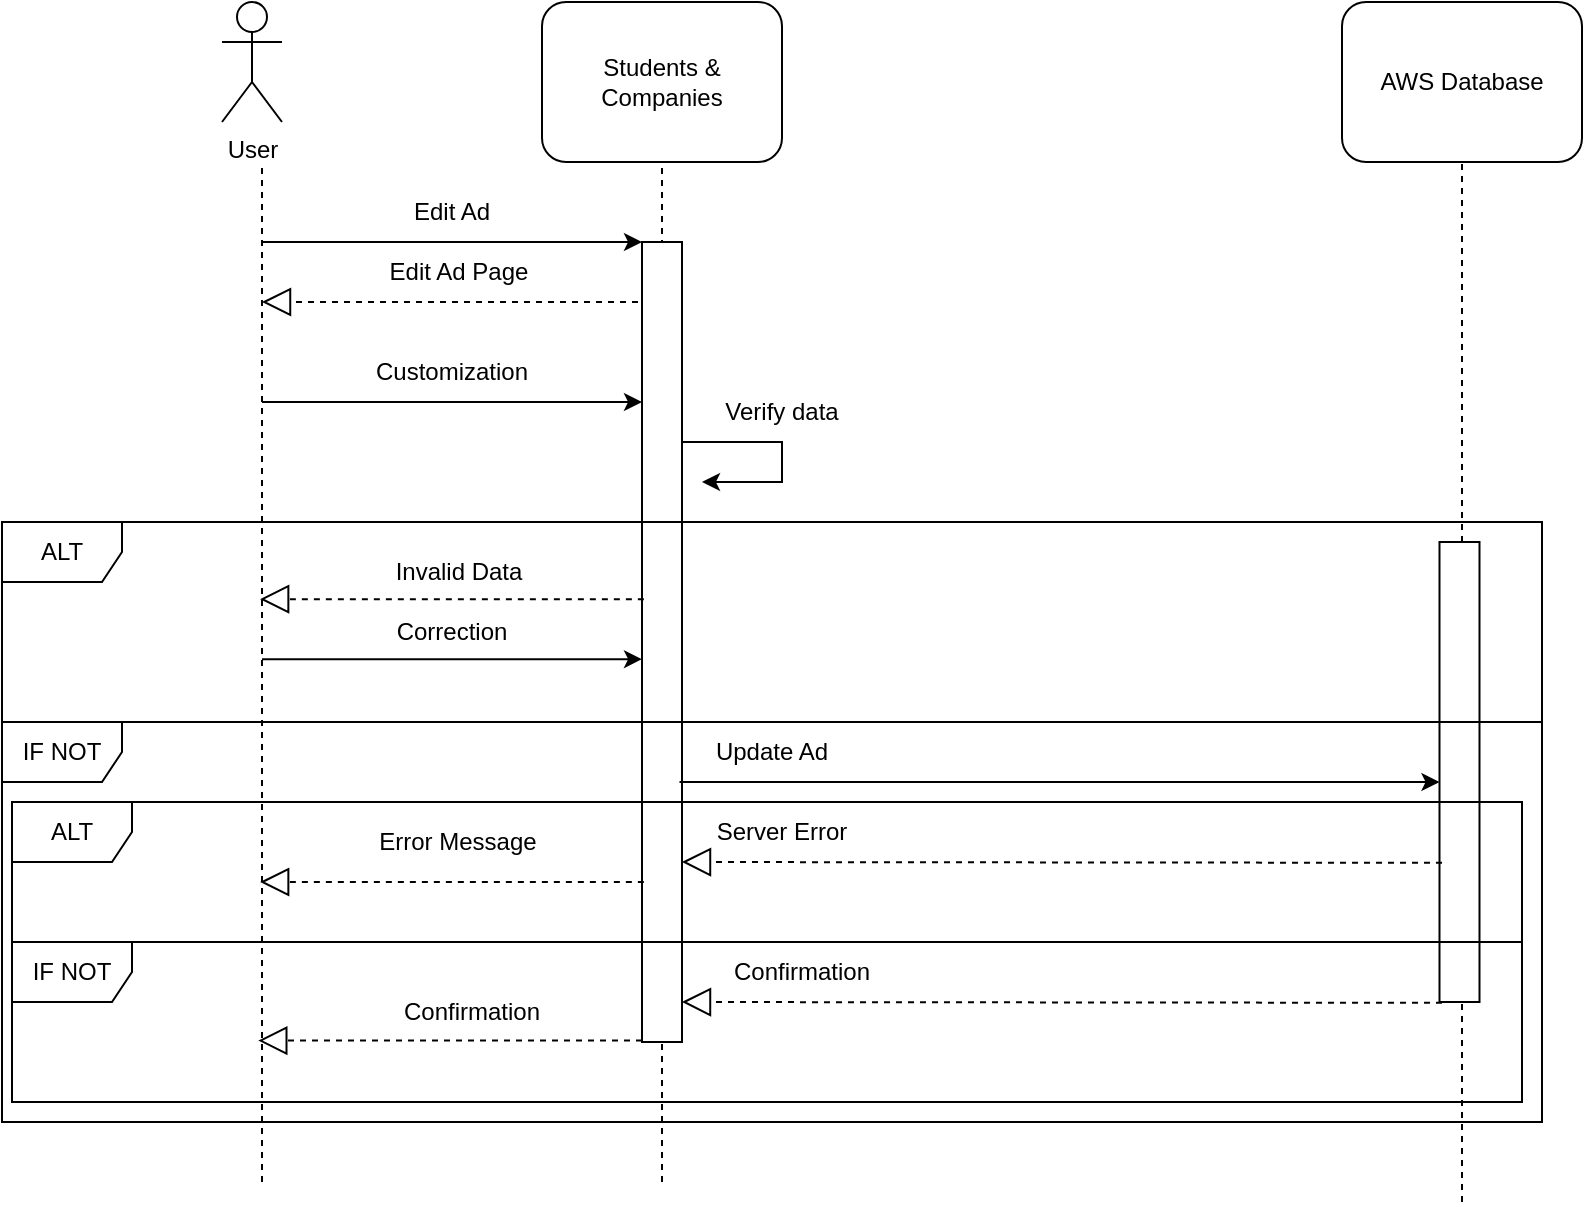 <mxfile version="25.0.3">
  <diagram name="Page-1" id="13e1069c-82ec-6db2-03f1-153e76fe0fe0">
    <mxGraphModel dx="2234" dy="559" grid="1" gridSize="10" guides="1" tooltips="1" connect="1" arrows="1" fold="1" page="1" pageScale="1" pageWidth="1100" pageHeight="850" background="none" math="0" shadow="0">
      <root>
        <mxCell id="0" />
        <mxCell id="1" parent="0" />
        <mxCell id="ln-Szk9AGflIyGVg6pl5-1" value="&lt;div&gt;User&lt;/div&gt;" style="shape=umlActor;verticalLabelPosition=bottom;verticalAlign=top;html=1;outlineConnect=0;" parent="1" vertex="1">
          <mxGeometry x="40" y="20" width="30" height="60" as="geometry" />
        </mxCell>
        <mxCell id="ln-Szk9AGflIyGVg6pl5-2" value="&lt;div&gt;Students &amp;amp; Companies&lt;/div&gt;" style="rounded=1;whiteSpace=wrap;html=1;" parent="1" vertex="1">
          <mxGeometry x="200" y="20" width="120" height="80" as="geometry" />
        </mxCell>
        <mxCell id="ln-Szk9AGflIyGVg6pl5-4" value="AWS Database" style="rounded=1;whiteSpace=wrap;html=1;" parent="1" vertex="1">
          <mxGeometry x="600" y="20" width="120" height="80" as="geometry" />
        </mxCell>
        <mxCell id="ln-Szk9AGflIyGVg6pl5-5" value="" style="endArrow=none;dashed=1;html=1;rounded=0;" parent="1" edge="1">
          <mxGeometry width="50" height="50" relative="1" as="geometry">
            <mxPoint x="60" y="610" as="sourcePoint" />
            <mxPoint x="60" y="100" as="targetPoint" />
          </mxGeometry>
        </mxCell>
        <mxCell id="ln-Szk9AGflIyGVg6pl5-8" value="" style="endArrow=none;dashed=1;html=1;rounded=0;entryX=0.5;entryY=1;entryDx=0;entryDy=0;" parent="1" target="ln-Szk9AGflIyGVg6pl5-4" edge="1">
          <mxGeometry width="50" height="50" relative="1" as="geometry">
            <mxPoint x="660" y="620" as="sourcePoint" />
            <mxPoint x="659" y="210" as="targetPoint" />
          </mxGeometry>
        </mxCell>
        <mxCell id="ln-Szk9AGflIyGVg6pl5-10" value="" style="endArrow=none;dashed=1;html=1;rounded=0;entryX=0.5;entryY=1;entryDx=0;entryDy=0;" parent="1" target="ln-Szk9AGflIyGVg6pl5-2" edge="1">
          <mxGeometry width="50" height="50" relative="1" as="geometry">
            <mxPoint x="260" y="610" as="sourcePoint" />
            <mxPoint x="260" y="250" as="targetPoint" />
          </mxGeometry>
        </mxCell>
        <mxCell id="ln-Szk9AGflIyGVg6pl5-18" value="" style="endArrow=classic;html=1;rounded=0;entryX=0;entryY=0;entryDx=0;entryDy=0;" parent="1" target="ln-Szk9AGflIyGVg6pl5-20" edge="1">
          <mxGeometry width="50" height="50" relative="1" as="geometry">
            <mxPoint x="60" y="140" as="sourcePoint" />
            <mxPoint x="210" y="160" as="targetPoint" />
          </mxGeometry>
        </mxCell>
        <mxCell id="ln-Szk9AGflIyGVg6pl5-19" value="Edit Ad" style="text;html=1;align=center;verticalAlign=middle;whiteSpace=wrap;rounded=0;" parent="1" vertex="1">
          <mxGeometry x="120" y="110" width="70" height="30" as="geometry" />
        </mxCell>
        <mxCell id="ln-Szk9AGflIyGVg6pl5-21" value="" style="endArrow=classic;html=1;rounded=0;" parent="1" edge="1">
          <mxGeometry width="50" height="50" relative="1" as="geometry">
            <mxPoint x="270" y="240" as="sourcePoint" />
            <mxPoint x="280" y="260" as="targetPoint" />
            <Array as="points">
              <mxPoint x="320" y="240" />
              <mxPoint x="320" y="260" />
            </Array>
          </mxGeometry>
        </mxCell>
        <mxCell id="ln-Szk9AGflIyGVg6pl5-22" value="Verify data" style="text;html=1;align=center;verticalAlign=middle;whiteSpace=wrap;rounded=0;" parent="1" vertex="1">
          <mxGeometry x="290" y="210" width="60" height="30" as="geometry" />
        </mxCell>
        <mxCell id="ln-Szk9AGflIyGVg6pl5-26" value="" style="endArrow=block;dashed=1;endFill=0;endSize=12;html=1;rounded=0;" parent="1" edge="1">
          <mxGeometry width="160" relative="1" as="geometry">
            <mxPoint x="260" y="170" as="sourcePoint" />
            <mxPoint x="60" y="170" as="targetPoint" />
          </mxGeometry>
        </mxCell>
        <mxCell id="ln-Szk9AGflIyGVg6pl5-27" value="Edit Ad Page" style="text;html=1;align=center;verticalAlign=middle;whiteSpace=wrap;rounded=0;" parent="1" vertex="1">
          <mxGeometry x="100.63" y="140" width="115" height="30" as="geometry" />
        </mxCell>
        <mxCell id="ln-Szk9AGflIyGVg6pl5-28" value="" style="endArrow=classic;html=1;rounded=0;entryX=0;entryY=0;entryDx=0;entryDy=0;" parent="1" edge="1">
          <mxGeometry width="50" height="50" relative="1" as="geometry">
            <mxPoint x="60" y="220" as="sourcePoint" />
            <mxPoint x="250" y="220" as="targetPoint" />
          </mxGeometry>
        </mxCell>
        <mxCell id="ln-Szk9AGflIyGVg6pl5-29" value="Customization" style="text;html=1;align=center;verticalAlign=middle;whiteSpace=wrap;rounded=0;" parent="1" vertex="1">
          <mxGeometry x="105" y="190" width="100" height="30" as="geometry" />
        </mxCell>
        <mxCell id="ln-Szk9AGflIyGVg6pl5-20" value="" style="rounded=0;whiteSpace=wrap;html=1;" parent="1" vertex="1">
          <mxGeometry x="250" y="140" width="20" height="400" as="geometry" />
        </mxCell>
        <mxCell id="ln-Szk9AGflIyGVg6pl5-54" value="" style="rounded=0;whiteSpace=wrap;html=1;" parent="1" vertex="1">
          <mxGeometry x="648.75" y="290" width="20" height="230" as="geometry" />
        </mxCell>
        <mxCell id="AzrbvuX2ZgRUmVUoGmSy-5" value="" style="endArrow=classic;html=1;rounded=0;entryX=0;entryY=0;entryDx=0;entryDy=0;" parent="1" edge="1">
          <mxGeometry width="50" height="50" relative="1" as="geometry">
            <mxPoint x="268.75" y="410" as="sourcePoint" />
            <mxPoint x="648.75" y="410" as="targetPoint" />
          </mxGeometry>
        </mxCell>
        <mxCell id="AzrbvuX2ZgRUmVUoGmSy-7" value="" style="endArrow=block;dashed=1;endFill=0;endSize=12;html=1;rounded=0;" parent="1" edge="1">
          <mxGeometry width="160" relative="1" as="geometry">
            <mxPoint x="650" y="520.41" as="sourcePoint" />
            <mxPoint x="270" y="520" as="targetPoint" />
          </mxGeometry>
        </mxCell>
        <mxCell id="sn7gj-G19lsIhyRGJPzt-5" value="ALT" style="shape=umlFrame;whiteSpace=wrap;html=1;pointerEvents=0;" vertex="1" parent="1">
          <mxGeometry x="-70" y="280" width="770" height="100" as="geometry" />
        </mxCell>
        <mxCell id="sn7gj-G19lsIhyRGJPzt-11" value="" style="endArrow=block;dashed=1;endFill=0;endSize=12;html=1;rounded=0;" edge="1" parent="1">
          <mxGeometry width="160" relative="1" as="geometry">
            <mxPoint x="250.93" y="460" as="sourcePoint" />
            <mxPoint x="59.06" y="460" as="targetPoint" />
          </mxGeometry>
        </mxCell>
        <mxCell id="sn7gj-G19lsIhyRGJPzt-12" value="Invalid Data" style="text;html=1;align=center;verticalAlign=middle;whiteSpace=wrap;rounded=0;" vertex="1" parent="1">
          <mxGeometry x="100.63" y="290" width="115" height="30" as="geometry" />
        </mxCell>
        <mxCell id="sn7gj-G19lsIhyRGJPzt-13" value="" style="endArrow=classic;html=1;rounded=0;entryX=0;entryY=0;entryDx=0;entryDy=0;" edge="1" parent="1">
          <mxGeometry width="50" height="50" relative="1" as="geometry">
            <mxPoint x="60" y="348.57" as="sourcePoint" />
            <mxPoint x="250" y="348.57" as="targetPoint" />
          </mxGeometry>
        </mxCell>
        <mxCell id="sn7gj-G19lsIhyRGJPzt-14" value="Correction" style="text;html=1;align=center;verticalAlign=middle;whiteSpace=wrap;rounded=0;" vertex="1" parent="1">
          <mxGeometry x="105" y="320" width="100" height="30" as="geometry" />
        </mxCell>
        <mxCell id="sn7gj-G19lsIhyRGJPzt-16" value="IF NOT" style="shape=umlFrame;whiteSpace=wrap;html=1;pointerEvents=0;" vertex="1" parent="1">
          <mxGeometry x="-70" y="380" width="770" height="200" as="geometry" />
        </mxCell>
        <mxCell id="sn7gj-G19lsIhyRGJPzt-17" value="Update Ad" style="text;html=1;align=center;verticalAlign=middle;whiteSpace=wrap;rounded=0;" vertex="1" parent="1">
          <mxGeometry x="265" y="380" width="100" height="30" as="geometry" />
        </mxCell>
        <mxCell id="sn7gj-G19lsIhyRGJPzt-18" value="&lt;div&gt;Confirmation&lt;/div&gt;" style="text;html=1;align=center;verticalAlign=middle;whiteSpace=wrap;rounded=0;" vertex="1" parent="1">
          <mxGeometry x="280" y="490" width="100" height="30" as="geometry" />
        </mxCell>
        <mxCell id="sn7gj-G19lsIhyRGJPzt-19" value="ALT" style="shape=umlFrame;whiteSpace=wrap;html=1;pointerEvents=0;" vertex="1" parent="1">
          <mxGeometry x="-65" y="420" width="755" height="70" as="geometry" />
        </mxCell>
        <mxCell id="sn7gj-G19lsIhyRGJPzt-20" value="" style="endArrow=block;dashed=1;endFill=0;endSize=12;html=1;rounded=0;" edge="1" parent="1">
          <mxGeometry width="160" relative="1" as="geometry">
            <mxPoint x="650" y="450.41" as="sourcePoint" />
            <mxPoint x="270" y="450" as="targetPoint" />
          </mxGeometry>
        </mxCell>
        <mxCell id="sn7gj-G19lsIhyRGJPzt-21" value="Server Error" style="text;html=1;align=center;verticalAlign=middle;whiteSpace=wrap;rounded=0;" vertex="1" parent="1">
          <mxGeometry x="270" y="420" width="100" height="30" as="geometry" />
        </mxCell>
        <mxCell id="sn7gj-G19lsIhyRGJPzt-24" value="Error Message" style="text;html=1;align=center;verticalAlign=middle;whiteSpace=wrap;rounded=0;" vertex="1" parent="1">
          <mxGeometry x="108.13" y="425" width="100" height="30" as="geometry" />
        </mxCell>
        <mxCell id="sn7gj-G19lsIhyRGJPzt-25" value="IF NOT" style="shape=umlFrame;whiteSpace=wrap;html=1;pointerEvents=0;" vertex="1" parent="1">
          <mxGeometry x="-65" y="490" width="755" height="80" as="geometry" />
        </mxCell>
        <mxCell id="sn7gj-G19lsIhyRGJPzt-26" value="" style="endArrow=block;dashed=1;endFill=0;endSize=12;html=1;rounded=0;" edge="1" parent="1">
          <mxGeometry width="160" relative="1" as="geometry">
            <mxPoint x="250" y="539.29" as="sourcePoint" />
            <mxPoint x="58.13" y="539.29" as="targetPoint" />
          </mxGeometry>
        </mxCell>
        <mxCell id="sn7gj-G19lsIhyRGJPzt-27" value="Confirmation" style="text;html=1;align=center;verticalAlign=middle;whiteSpace=wrap;rounded=0;" vertex="1" parent="1">
          <mxGeometry x="115" y="510" width="100" height="30" as="geometry" />
        </mxCell>
        <mxCell id="sn7gj-G19lsIhyRGJPzt-28" value="" style="endArrow=block;dashed=1;endFill=0;endSize=12;html=1;rounded=0;" edge="1" parent="1">
          <mxGeometry width="160" relative="1" as="geometry">
            <mxPoint x="250.93" y="318.57" as="sourcePoint" />
            <mxPoint x="59.06" y="318.57" as="targetPoint" />
          </mxGeometry>
        </mxCell>
      </root>
    </mxGraphModel>
  </diagram>
</mxfile>
